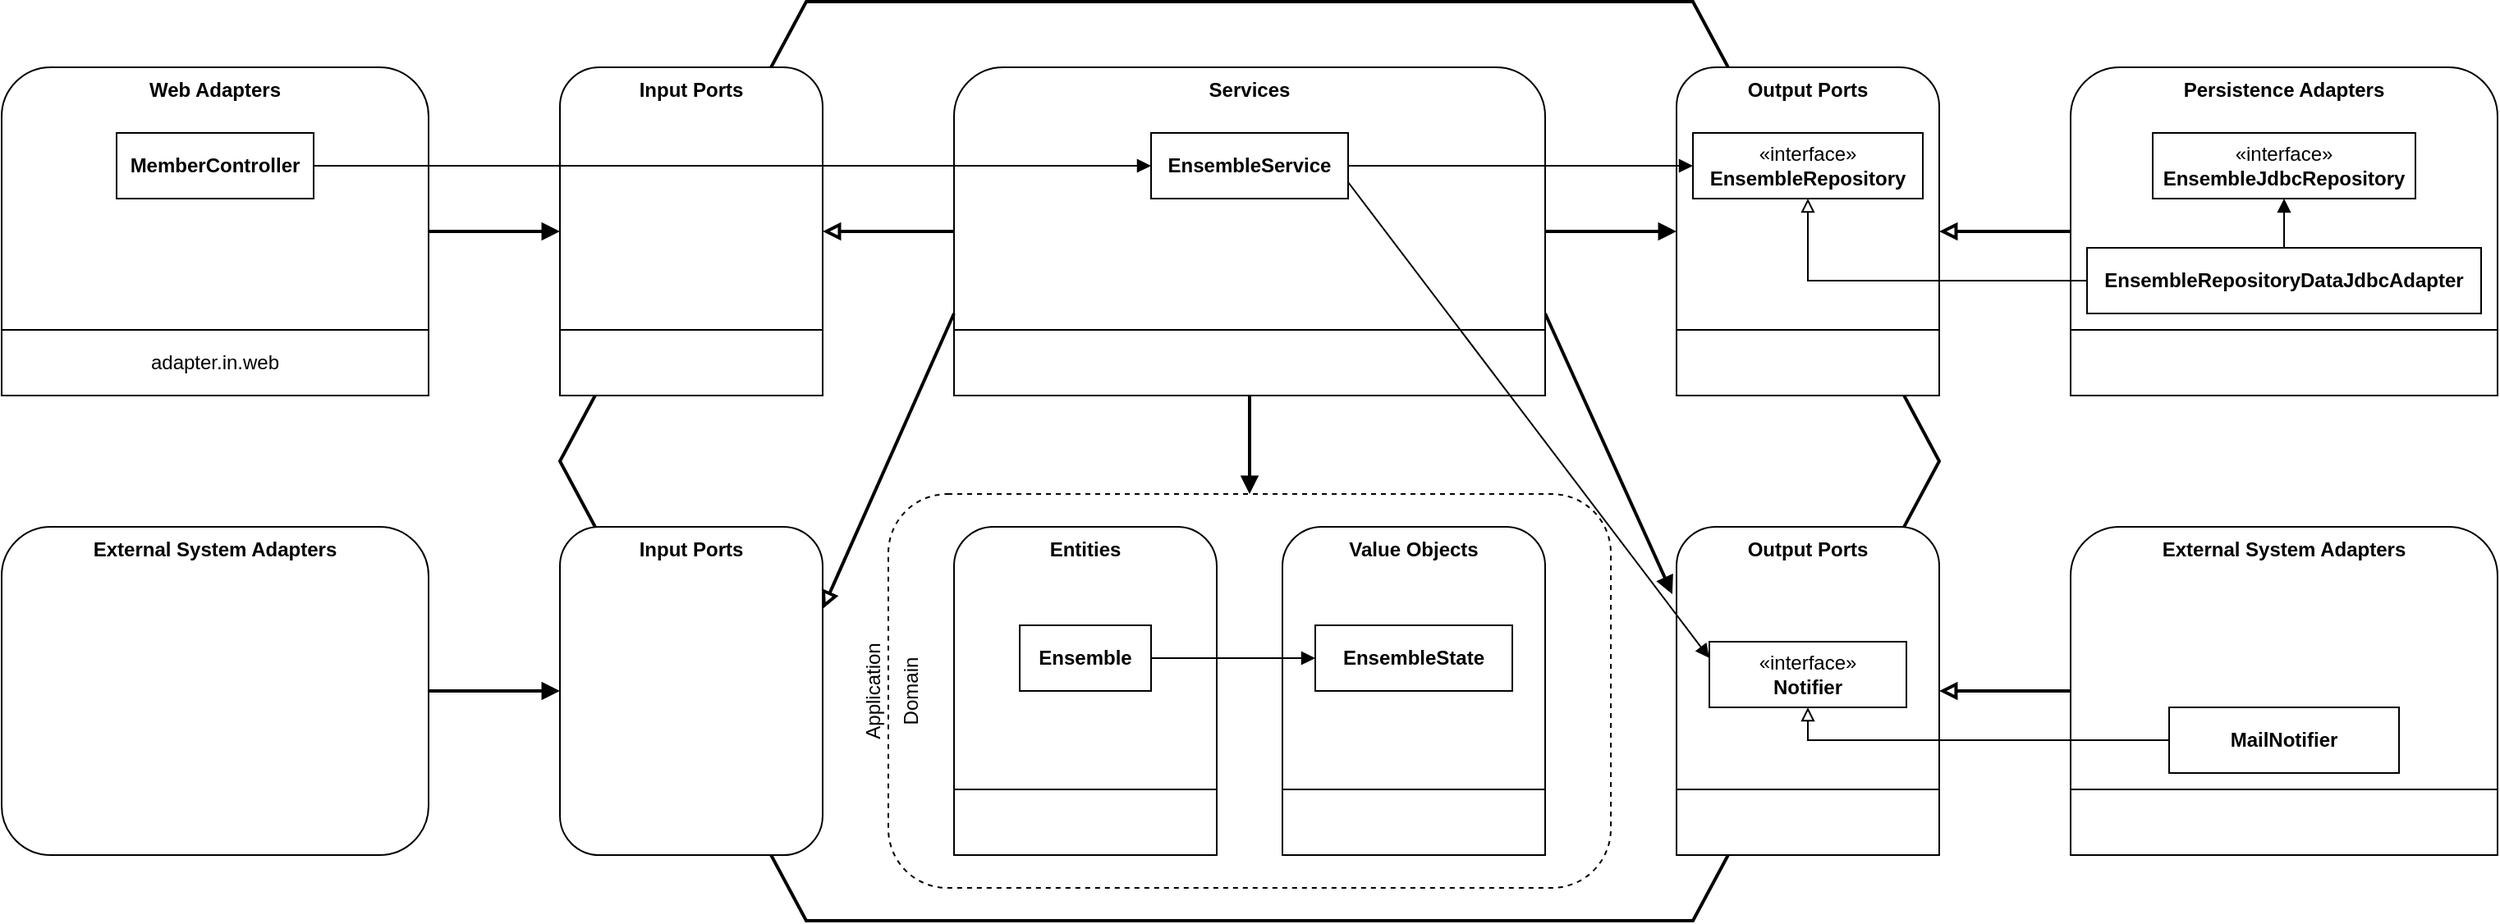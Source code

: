 <mxfile version="24.7.17">
  <diagram name="Page-1" id="-hfQYTGBIGC2IBwUTKeI">
    <mxGraphModel dx="2074" dy="837" grid="1" gridSize="10" guides="0" tooltips="1" connect="1" arrows="0" fold="1" page="0" pageScale="1" pageWidth="827" pageHeight="1169" math="0" shadow="0">
      <root>
        <mxCell id="0" />
        <mxCell id="1" value="Hexagon" style="locked=1;" parent="0" />
        <mxCell id="qZ0eZMEyJfM4uQIMgLbZ-5" value="" style="group;movable=1;resizable=1;rotatable=1;deletable=1;editable=1;locked=0;connectable=1;cloneable=0;" parent="1" vertex="1" connectable="0">
          <mxGeometry x="-140" y="240" width="1520" height="560" as="geometry" />
        </mxCell>
        <mxCell id="qZ0eZMEyJfM4uQIMgLbZ-3" value="" style="endArrow=block;html=1;rounded=0;strokeWidth=2;endFill=1;entryX=0;entryY=0.5;entryDx=0;entryDy=0;movable=1;cloneable=0;deletable=1;editable=1;resizable=1;rotatable=1;locked=0;connectable=1;exitX=1;exitY=0.5;exitDx=0;exitDy=0;" parent="qZ0eZMEyJfM4uQIMgLbZ-5" source="qZ0eZMEyJfM4uQIMgLbZ-2" target="qZ0eZMEyJfM4uQIMgLbZ-1" edge="1">
          <mxGeometry width="50" height="50" relative="1" as="geometry">
            <mxPoint x="250" y="270" as="sourcePoint" />
            <mxPoint x="330" y="270" as="targetPoint" />
          </mxGeometry>
        </mxCell>
        <mxCell id="WYxq5w56mi98Xdl97QRf-30" value="&lt;b&gt;External System Adapters&lt;/b&gt;" style="html=1;whiteSpace=wrap;rounded=1;horizontal=1;verticalAlign=top;movable=1;cloneable=0;deletable=1;connectable=1;allowArrows=0;resizable=1;rotatable=1;recursiveResize=0;expand=0;container=1;collapsible=0;dropTarget=1;editable=1;locked=0;" parent="qZ0eZMEyJfM4uQIMgLbZ-5" vertex="1">
          <mxGeometry x="1260" y="320" width="260" height="200" as="geometry" />
        </mxCell>
        <mxCell id="WYxq5w56mi98Xdl97QRf-29" value="&lt;b&gt;Persistence Adapters&lt;/b&gt;" style="html=1;whiteSpace=wrap;rounded=1;horizontal=1;verticalAlign=top;movable=1;cloneable=0;deletable=1;connectable=1;allowArrows=0;resizable=1;rotatable=1;recursiveResize=0;expand=0;container=1;collapsible=0;dropTarget=1;editable=1;locked=0;" parent="qZ0eZMEyJfM4uQIMgLbZ-5" vertex="1">
          <mxGeometry x="1260" y="40" width="260" height="200" as="geometry" />
        </mxCell>
        <mxCell id="WYxq5w56mi98Xdl97QRf-25" value="&lt;b&gt;Web Adapters&lt;/b&gt;" style="html=1;whiteSpace=wrap;rounded=1;horizontal=1;verticalAlign=top;movable=1;cloneable=0;deletable=1;connectable=1;allowArrows=0;resizable=1;rotatable=1;container=1;collapsible=0;recursiveResize=0;expand=0;dropTarget=1;editable=1;locked=0;" parent="qZ0eZMEyJfM4uQIMgLbZ-5" vertex="1">
          <mxGeometry y="40" width="260" height="200" as="geometry" />
        </mxCell>
        <mxCell id="jC72QDiSUMgHh-S-kuxz-1" value="" style="shape=hexagon;perimeter=hexagonPerimeter2;whiteSpace=wrap;html=1;fixedSize=1;size=150;strokeWidth=2;fillColor=none;recursiveResize=0;connectable=1;editable=1;movable=1;resizable=1;rotatable=1;deletable=1;locked=0;allowArrows=0;cloneable=0;pointerEvents=0;expand=0;" parent="qZ0eZMEyJfM4uQIMgLbZ-5" vertex="1">
          <mxGeometry x="340" width="840" height="560" as="geometry" />
        </mxCell>
        <mxCell id="WYxq5w56mi98Xdl97QRf-21" value="" style="group;movable=1;cloneable=0;deletable=1;editable=1;resizable=1;rotatable=1;locked=0;connectable=1;" parent="qZ0eZMEyJfM4uQIMgLbZ-5" vertex="1" connectable="0">
          <mxGeometry x="500" y="380" width="80" height="80" as="geometry" />
        </mxCell>
        <mxCell id="WYxq5w56mi98Xdl97QRf-18" value="Application" style="text;html=1;align=center;verticalAlign=bottom;whiteSpace=wrap;rounded=0;horizontal=0;movable=1;cloneable=0;deletable=1;editable=1;resizable=1;rotatable=1;locked=0;connectable=1;" parent="WYxq5w56mi98Xdl97QRf-21" vertex="1">
          <mxGeometry width="40" height="80" as="geometry" />
        </mxCell>
        <mxCell id="WYxq5w56mi98Xdl97QRf-19" value="Domain" style="text;html=1;align=center;verticalAlign=top;whiteSpace=wrap;rounded=0;horizontal=0;movable=1;cloneable=0;deletable=1;editable=1;resizable=1;rotatable=1;locked=0;connectable=1;" parent="WYxq5w56mi98Xdl97QRf-21" vertex="1">
          <mxGeometry x="40" width="40" height="80" as="geometry" />
        </mxCell>
        <mxCell id="WYxq5w56mi98Xdl97QRf-17" value="" style="rounded=1;whiteSpace=wrap;html=1;fillColor=none;dashed=1;container=1;collapsible=0;recursiveResize=0;movable=1;cloneable=0;deletable=1;connectable=1;allowArrows=0;dropTarget=0;resizable=1;rotatable=1;pointerEvents=0;expand=0;editable=1;locked=0;" parent="qZ0eZMEyJfM4uQIMgLbZ-5" vertex="1">
          <mxGeometry x="540" y="300" width="440" height="240" as="geometry" />
        </mxCell>
        <mxCell id="WYxq5w56mi98Xdl97QRf-14" value="&lt;b&gt;Entities&lt;/b&gt;" style="rounded=1;whiteSpace=wrap;html=1;verticalAlign=top;container=1;recursiveResize=0;autosize=0;rotatable=1;deletable=1;collapsible=0;movable=1;cloneable=0;connectable=1;allowArrows=0;resizable=1;dropTarget=1;editable=1;locked=0;" parent="WYxq5w56mi98Xdl97QRf-17" vertex="1">
          <mxGeometry x="40" y="20" width="160" height="200" as="geometry">
            <mxRectangle x="400" y="220" width="80" height="30" as="alternateBounds" />
          </mxGeometry>
        </mxCell>
        <mxCell id="WYxq5w56mi98Xdl97QRf-15" value="&lt;b&gt;Value Objects&lt;/b&gt;" style="rounded=1;whiteSpace=wrap;html=1;verticalAlign=top;container=1;recursiveResize=0;autosize=0;rotatable=1;deletable=1;collapsible=0;movable=1;cloneable=0;connectable=1;allowArrows=0;resizable=1;expand=0;dropTarget=1;editable=1;locked=0;" parent="WYxq5w56mi98Xdl97QRf-17" vertex="1">
          <mxGeometry x="240" y="20" width="160" height="200" as="geometry">
            <mxRectangle x="400" y="220" width="80" height="30" as="alternateBounds" />
          </mxGeometry>
        </mxCell>
        <mxCell id="WYxq5w56mi98Xdl97QRf-28" value="&lt;b&gt;Output Ports&lt;/b&gt;" style="html=1;whiteSpace=wrap;rounded=1;horizontal=1;verticalAlign=top;movable=1;cloneable=0;deletable=1;connectable=1;allowArrows=0;resizable=1;rotatable=1;recursiveResize=0;expand=0;container=1;dropTarget=1;collapsible=0;editable=1;locked=0;" parent="qZ0eZMEyJfM4uQIMgLbZ-5" vertex="1">
          <mxGeometry x="1020" y="320" width="160" height="200" as="geometry" />
        </mxCell>
        <mxCell id="WYxq5w56mi98Xdl97QRf-27" value="&lt;b&gt;Output Ports&lt;/b&gt;" style="html=1;whiteSpace=wrap;rounded=1;horizontal=1;verticalAlign=top;movable=1;cloneable=0;deletable=1;connectable=1;allowArrows=0;resizable=1;rotatable=1;dropTarget=1;expand=0;recursiveResize=0;container=1;collapsible=0;editable=1;locked=0;" parent="qZ0eZMEyJfM4uQIMgLbZ-5" vertex="1">
          <mxGeometry x="1020" y="40" width="160" height="200" as="geometry" />
        </mxCell>
        <mxCell id="WYxq5w56mi98Xdl97QRf-26" value="&lt;b&gt;Input Ports&lt;/b&gt;" style="html=1;whiteSpace=wrap;rounded=1;horizontal=1;verticalAlign=top;movable=1;cloneable=0;deletable=1;connectable=1;allowArrows=0;resizable=1;rotatable=1;container=1;collapsible=0;recursiveResize=0;expand=0;dropTarget=1;editable=1;locked=0;" parent="qZ0eZMEyJfM4uQIMgLbZ-5" vertex="1">
          <mxGeometry x="340" y="40" width="160" height="200" as="geometry" />
        </mxCell>
        <mxCell id="WYxq5w56mi98Xdl97QRf-33" value="" style="endArrow=block;html=1;rounded=0;strokeWidth=2;endFill=1;exitX=1;exitY=0.5;exitDx=0;exitDy=0;entryX=0;entryY=0.5;entryDx=0;entryDy=0;movable=1;cloneable=0;deletable=1;editable=1;resizable=1;rotatable=1;locked=0;connectable=1;" parent="qZ0eZMEyJfM4uQIMgLbZ-5" source="WYxq5w56mi98Xdl97QRf-25" target="WYxq5w56mi98Xdl97QRf-26" edge="1">
          <mxGeometry width="50" height="50" relative="1" as="geometry">
            <mxPoint x="200" y="420" as="sourcePoint" />
            <mxPoint x="230" y="360" as="targetPoint" />
          </mxGeometry>
        </mxCell>
        <mxCell id="WYxq5w56mi98Xdl97QRf-34" value="" style="endArrow=block;html=1;rounded=0;strokeWidth=2;endFill=1;entryX=0;entryY=0.5;entryDx=0;entryDy=0;exitX=1;exitY=0.5;exitDx=0;exitDy=0;movable=1;cloneable=0;deletable=1;editable=1;resizable=1;rotatable=1;locked=0;connectable=1;" parent="qZ0eZMEyJfM4uQIMgLbZ-5" source="jC72QDiSUMgHh-S-kuxz-7" target="WYxq5w56mi98Xdl97QRf-27" edge="1">
          <mxGeometry width="50" height="50" relative="1" as="geometry">
            <mxPoint x="1090" y="-50" as="sourcePoint" />
            <mxPoint x="1170" y="-50" as="targetPoint" />
          </mxGeometry>
        </mxCell>
        <mxCell id="WYxq5w56mi98Xdl97QRf-35" value="" style="endArrow=block;html=1;rounded=0;strokeWidth=2;endFill=1;entryX=-0.016;entryY=0.205;entryDx=0;entryDy=0;exitX=1;exitY=0.75;exitDx=0;exitDy=0;entryPerimeter=0;movable=1;cloneable=0;deletable=1;editable=1;resizable=1;rotatable=1;locked=0;connectable=1;" parent="qZ0eZMEyJfM4uQIMgLbZ-5" source="jC72QDiSUMgHh-S-kuxz-7" target="WYxq5w56mi98Xdl97QRf-28" edge="1">
          <mxGeometry width="50" height="50" relative="1" as="geometry">
            <mxPoint x="1140" y="-10" as="sourcePoint" />
            <mxPoint x="1030" y="150" as="targetPoint" />
          </mxGeometry>
        </mxCell>
        <mxCell id="jC72QDiSUMgHh-S-kuxz-7" value="&lt;b&gt;Services&lt;/b&gt;" style="rounded=1;whiteSpace=wrap;html=1;verticalAlign=top;container=1;recursiveResize=0;autosize=0;rotatable=1;deletable=1;collapsible=0;dropTarget=1;movable=1;cloneable=0;connectable=1;allowArrows=0;resizable=1;editable=1;locked=0;expand=0;" parent="qZ0eZMEyJfM4uQIMgLbZ-5" vertex="1">
          <mxGeometry x="580" y="40" width="360" height="200" as="geometry">
            <mxRectangle x="400" y="220" width="80" height="30" as="alternateBounds" />
          </mxGeometry>
        </mxCell>
        <mxCell id="WYxq5w56mi98Xdl97QRf-37" value="" style="endArrow=block;html=1;rounded=0;strokeWidth=2;endFill=1;movable=1;cloneable=0;deletable=1;editable=1;resizable=1;rotatable=1;locked=0;connectable=1;exitX=0.5;exitY=1;exitDx=0;exitDy=0;entryX=0.5;entryY=0;entryDx=0;entryDy=0;" parent="qZ0eZMEyJfM4uQIMgLbZ-5" source="jC72QDiSUMgHh-S-kuxz-7" target="WYxq5w56mi98Xdl97QRf-17" edge="1">
          <mxGeometry width="50" height="50" relative="1" as="geometry">
            <mxPoint x="660" y="640" as="sourcePoint" />
            <mxPoint x="690" y="630" as="targetPoint" />
          </mxGeometry>
        </mxCell>
        <mxCell id="WYxq5w56mi98Xdl97QRf-39" value="" style="endArrow=block;html=1;rounded=0;strokeWidth=2;endFill=0;exitX=0;exitY=0.5;exitDx=0;exitDy=0;entryX=1;entryY=0.5;entryDx=0;entryDy=0;movable=1;cloneable=0;deletable=1;editable=1;resizable=1;rotatable=1;locked=0;connectable=1;" parent="qZ0eZMEyJfM4uQIMgLbZ-5" source="WYxq5w56mi98Xdl97QRf-29" target="WYxq5w56mi98Xdl97QRf-27" edge="1">
          <mxGeometry width="50" height="50" relative="1" as="geometry">
            <mxPoint x="1100" y="-80" as="sourcePoint" />
            <mxPoint x="1180" y="-80" as="targetPoint" />
          </mxGeometry>
        </mxCell>
        <mxCell id="WYxq5w56mi98Xdl97QRf-40" value="" style="endArrow=block;html=1;rounded=0;strokeWidth=2;endFill=0;exitX=0;exitY=0.5;exitDx=0;exitDy=0;entryX=1;entryY=0.5;entryDx=0;entryDy=0;movable=1;cloneable=0;deletable=1;editable=1;resizable=1;rotatable=1;locked=0;connectable=1;" parent="qZ0eZMEyJfM4uQIMgLbZ-5" source="WYxq5w56mi98Xdl97QRf-30" target="WYxq5w56mi98Xdl97QRf-28" edge="1">
          <mxGeometry width="50" height="50" relative="1" as="geometry">
            <mxPoint x="1250" y="440" as="sourcePoint" />
            <mxPoint x="1170" y="440" as="targetPoint" />
          </mxGeometry>
        </mxCell>
        <mxCell id="WYxq5w56mi98Xdl97QRf-41" value="" style="endArrow=block;html=1;rounded=0;strokeWidth=2;endFill=0;exitX=0;exitY=0.5;exitDx=0;exitDy=0;entryX=1;entryY=0.5;entryDx=0;entryDy=0;movable=1;cloneable=0;deletable=1;editable=1;resizable=1;rotatable=1;locked=0;connectable=1;" parent="qZ0eZMEyJfM4uQIMgLbZ-5" source="jC72QDiSUMgHh-S-kuxz-7" target="WYxq5w56mi98Xdl97QRf-26" edge="1">
          <mxGeometry width="50" height="50" relative="1" as="geometry">
            <mxPoint x="570" y="130" as="sourcePoint" />
            <mxPoint x="490" y="130" as="targetPoint" />
          </mxGeometry>
        </mxCell>
        <mxCell id="qZ0eZMEyJfM4uQIMgLbZ-1" value="&lt;b&gt;Input Ports&lt;/b&gt;" style="html=1;whiteSpace=wrap;rounded=1;horizontal=1;verticalAlign=top;movable=1;cloneable=0;deletable=1;connectable=1;allowArrows=0;resizable=1;rotatable=1;container=1;collapsible=0;recursiveResize=0;expand=0;dropTarget=1;editable=1;locked=0;" parent="qZ0eZMEyJfM4uQIMgLbZ-5" vertex="1">
          <mxGeometry x="340" y="320" width="160" height="200" as="geometry" />
        </mxCell>
        <mxCell id="qZ0eZMEyJfM4uQIMgLbZ-2" value="&lt;b&gt;External System Adapters&lt;/b&gt;" style="html=1;whiteSpace=wrap;rounded=1;horizontal=1;verticalAlign=top;movable=1;cloneable=0;deletable=1;connectable=1;allowArrows=0;resizable=1;rotatable=1;container=1;collapsible=0;recursiveResize=0;expand=0;dropTarget=1;editable=1;locked=0;" parent="qZ0eZMEyJfM4uQIMgLbZ-5" vertex="1">
          <mxGeometry y="320" width="260" height="200" as="geometry" />
        </mxCell>
        <mxCell id="qZ0eZMEyJfM4uQIMgLbZ-4" value="" style="endArrow=block;html=1;rounded=0;strokeWidth=2;endFill=0;exitX=0;exitY=0.75;exitDx=0;exitDy=0;movable=1;cloneable=0;deletable=1;editable=1;resizable=1;rotatable=1;locked=0;connectable=1;entryX=1;entryY=0.25;entryDx=0;entryDy=0;" parent="qZ0eZMEyJfM4uQIMgLbZ-5" source="jC72QDiSUMgHh-S-kuxz-7" target="qZ0eZMEyJfM4uQIMgLbZ-1" edge="1">
          <mxGeometry width="50" height="50" relative="1" as="geometry">
            <mxPoint x="590" y="150" as="sourcePoint" />
            <mxPoint x="510" y="150" as="targetPoint" />
          </mxGeometry>
        </mxCell>
        <mxCell id="qZ0eZMEyJfM4uQIMgLbZ-8" value="Classes" style="" parent="0" />
        <mxCell id="qZ0eZMEyJfM4uQIMgLbZ-9" value="«interface»&lt;br&gt;&lt;b&gt;EnsembleRepository&lt;/b&gt;" style="html=1;whiteSpace=wrap;connectable=1;allowArrows=1;expand=0;resizable=0;deletable=0;rotatable=0;snapToPoint=0;" parent="qZ0eZMEyJfM4uQIMgLbZ-8" vertex="1">
          <mxGeometry x="890" y="320" width="140" height="40" as="geometry" />
        </mxCell>
        <mxCell id="qZ0eZMEyJfM4uQIMgLbZ-10" value="«interface»&lt;br&gt;&lt;b&gt;Notifier&lt;/b&gt;" style="html=1;whiteSpace=wrap;connectable=1;allowArrows=1;expand=0;resizable=0;deletable=0;rotatable=0;snapToPoint=0;" parent="qZ0eZMEyJfM4uQIMgLbZ-8" vertex="1">
          <mxGeometry x="900" y="630" width="120" height="40" as="geometry" />
        </mxCell>
        <mxCell id="qZ0eZMEyJfM4uQIMgLbZ-11" value="&lt;div&gt;&lt;b style=&quot;background-color: initial;&quot;&gt;MailNotifier&lt;/b&gt;&lt;br&gt;&lt;/div&gt;" style="html=1;whiteSpace=wrap;connectable=1;allowArrows=1;expand=0;resizable=0;deletable=0;rotatable=0;snapToPoint=0;" parent="qZ0eZMEyJfM4uQIMgLbZ-8" vertex="1">
          <mxGeometry x="1180" y="670" width="140" height="40" as="geometry" />
        </mxCell>
        <mxCell id="qZ0eZMEyJfM4uQIMgLbZ-12" value="&lt;div&gt;&lt;b&gt;MemberController&lt;/b&gt;&lt;/div&gt;" style="html=1;whiteSpace=wrap;connectable=1;allowArrows=1;expand=0;resizable=0;deletable=0;rotatable=0;snapToPoint=0;" parent="qZ0eZMEyJfM4uQIMgLbZ-8" vertex="1">
          <mxGeometry x="-70" y="320" width="120" height="40" as="geometry" />
        </mxCell>
        <mxCell id="qZ0eZMEyJfM4uQIMgLbZ-13" value="&lt;b&gt;Ensemble&lt;/b&gt;" style="html=1;whiteSpace=wrap;connectable=1;allowArrows=1;expand=0;resizable=1;deletable=0;rotatable=0;snapToPoint=0;" parent="qZ0eZMEyJfM4uQIMgLbZ-8" vertex="1">
          <mxGeometry x="480" y="620" width="80" height="40" as="geometry" />
        </mxCell>
        <mxCell id="qZ0eZMEyJfM4uQIMgLbZ-16" value="&lt;b&gt;EnsembleService&lt;/b&gt;" style="html=1;whiteSpace=wrap;connectable=1;allowArrows=1;expand=0;resizable=0;deletable=0;rotatable=0;snapToPoint=0;" parent="qZ0eZMEyJfM4uQIMgLbZ-8" vertex="1">
          <mxGeometry x="560" y="320" width="120" height="40" as="geometry" />
        </mxCell>
        <mxCell id="qZ0eZMEyJfM4uQIMgLbZ-18" value="&lt;b&gt;EnsembleState&lt;/b&gt;" style="html=1;whiteSpace=wrap;connectable=1;allowArrows=1;expand=0;resizable=1;deletable=0;rotatable=0;snapToPoint=0;" parent="qZ0eZMEyJfM4uQIMgLbZ-8" vertex="1">
          <mxGeometry x="660" y="620" width="120" height="40" as="geometry" />
        </mxCell>
        <mxCell id="qZ0eZMEyJfM4uQIMgLbZ-20" value="" style="endArrow=block;html=1;rounded=0;strokeWidth=1;endFill=1;movable=1;cloneable=0;deletable=1;editable=1;resizable=1;rotatable=1;locked=0;connectable=1;exitX=1;exitY=0.5;exitDx=0;exitDy=0;entryX=0;entryY=0.5;entryDx=0;entryDy=0;" parent="qZ0eZMEyJfM4uQIMgLbZ-8" target="qZ0eZMEyJfM4uQIMgLbZ-9" edge="1">
          <mxGeometry width="50" height="50" relative="1" as="geometry">
            <mxPoint x="680" y="340" as="sourcePoint" />
            <mxPoint x="850" y="220" as="targetPoint" />
          </mxGeometry>
        </mxCell>
        <mxCell id="qZ0eZMEyJfM4uQIMgLbZ-22" value="" style="endArrow=block;html=1;rounded=0;strokeWidth=1;endFill=1;movable=1;cloneable=0;deletable=1;editable=1;resizable=1;rotatable=1;locked=0;connectable=1;exitX=1;exitY=0.5;exitDx=0;exitDy=0;" parent="qZ0eZMEyJfM4uQIMgLbZ-8" source="qZ0eZMEyJfM4uQIMgLbZ-13" target="qZ0eZMEyJfM4uQIMgLbZ-18" edge="1">
          <mxGeometry width="50" height="50" relative="1" as="geometry">
            <mxPoint x="700" y="840" as="sourcePoint" />
            <mxPoint x="640" y="660" as="targetPoint" />
          </mxGeometry>
        </mxCell>
        <mxCell id="dnlBX8vC30w0LTZ7l3ts-4" value="" style="endArrow=block;html=1;rounded=0;strokeWidth=1;endFill=0;exitX=0;exitY=0.5;exitDx=0;exitDy=0;entryX=0.5;entryY=1;entryDx=0;entryDy=0;movable=1;cloneable=0;deletable=1;editable=1;resizable=1;rotatable=1;locked=0;connectable=1;" parent="qZ0eZMEyJfM4uQIMgLbZ-8" source="qZ0eZMEyJfM4uQIMgLbZ-11" target="qZ0eZMEyJfM4uQIMgLbZ-10" edge="1">
          <mxGeometry width="50" height="50" relative="1" as="geometry">
            <mxPoint x="1160" y="810" as="sourcePoint" />
            <mxPoint x="1080" y="810" as="targetPoint" />
            <Array as="points">
              <mxPoint x="960" y="690" />
            </Array>
          </mxGeometry>
        </mxCell>
        <mxCell id="oSYT8IsLfjzJ3H-LNnot-3" value="«interface»&lt;br&gt;&lt;b&gt;EnsembleJdbcRepository&lt;/b&gt;" style="html=1;whiteSpace=wrap;connectable=1;allowArrows=1;expand=0;resizable=0;deletable=0;rotatable=0;snapToPoint=0;" parent="qZ0eZMEyJfM4uQIMgLbZ-8" vertex="1">
          <mxGeometry x="1170" y="320" width="160" height="40" as="geometry" />
        </mxCell>
        <mxCell id="oSYT8IsLfjzJ3H-LNnot-5" value="&lt;b&gt;EnsembleRepositoryDataJdbcAdapter&lt;/b&gt;" style="html=1;whiteSpace=wrap;connectable=1;allowArrows=1;expand=0;resizable=1;deletable=0;rotatable=0;snapToPoint=0;" parent="qZ0eZMEyJfM4uQIMgLbZ-8" vertex="1">
          <mxGeometry x="1130" y="390" width="240" height="40" as="geometry" />
        </mxCell>
        <mxCell id="oSYT8IsLfjzJ3H-LNnot-8" value="" style="endArrow=block;html=1;rounded=0;strokeWidth=1;endFill=1;entryX=0.5;entryY=1;entryDx=0;entryDy=0;movable=1;cloneable=0;deletable=1;editable=1;resizable=1;rotatable=1;locked=0;connectable=1;exitX=0.5;exitY=0;exitDx=0;exitDy=0;" parent="qZ0eZMEyJfM4uQIMgLbZ-8" source="oSYT8IsLfjzJ3H-LNnot-5" target="oSYT8IsLfjzJ3H-LNnot-3" edge="1">
          <mxGeometry width="50" height="50" relative="1" as="geometry">
            <mxPoint x="1460" y="430" as="sourcePoint" />
            <mxPoint x="1460" y="370" as="targetPoint" />
          </mxGeometry>
        </mxCell>
        <mxCell id="oSYT8IsLfjzJ3H-LNnot-10" value="" style="endArrow=block;html=1;rounded=0;strokeWidth=1;endFill=0;exitX=0;exitY=0.5;exitDx=0;exitDy=0;movable=1;cloneable=0;deletable=1;editable=1;resizable=1;rotatable=1;locked=0;connectable=1;entryX=0.5;entryY=1;entryDx=0;entryDy=0;" parent="qZ0eZMEyJfM4uQIMgLbZ-8" source="oSYT8IsLfjzJ3H-LNnot-5" target="qZ0eZMEyJfM4uQIMgLbZ-9" edge="1">
          <mxGeometry width="50" height="50" relative="1" as="geometry">
            <mxPoint x="1120" y="440" as="sourcePoint" />
            <mxPoint x="900" y="400" as="targetPoint" />
            <Array as="points">
              <mxPoint x="960" y="410" />
            </Array>
          </mxGeometry>
        </mxCell>
        <mxCell id="dIKfFOtkZAm4ROcoIMHW-1" value="" style="endArrow=block;html=1;rounded=0;strokeWidth=1;endFill=1;entryX=0;entryY=0.5;entryDx=0;entryDy=0;movable=1;cloneable=0;deletable=1;editable=1;resizable=1;rotatable=1;locked=0;connectable=1;exitX=1;exitY=0.5;exitDx=0;exitDy=0;" parent="qZ0eZMEyJfM4uQIMgLbZ-8" source="qZ0eZMEyJfM4uQIMgLbZ-12" target="qZ0eZMEyJfM4uQIMgLbZ-16" edge="1">
          <mxGeometry width="50" height="50" relative="1" as="geometry">
            <mxPoint x="70" y="340" as="sourcePoint" />
            <mxPoint x="200" y="340" as="targetPoint" />
          </mxGeometry>
        </mxCell>
        <mxCell id="dIKfFOtkZAm4ROcoIMHW-2" value="adapter.in.web" style="rounded=0;whiteSpace=wrap;html=1;deletable=0;rotatable=0;resizable=0;" parent="qZ0eZMEyJfM4uQIMgLbZ-8" vertex="1">
          <mxGeometry x="-140" y="440" width="260" height="40" as="geometry" />
        </mxCell>
        <mxCell id="dIKfFOtkZAm4ROcoIMHW-3" value="" style="rounded=0;whiteSpace=wrap;html=1;deletable=0;rotatable=0;resizable=0;" parent="qZ0eZMEyJfM4uQIMgLbZ-8" vertex="1">
          <mxGeometry x="200" y="440" width="160" height="40" as="geometry" />
        </mxCell>
        <mxCell id="dIKfFOtkZAm4ROcoIMHW-4" value="" style="rounded=0;whiteSpace=wrap;html=1;deletable=0;rotatable=0;resizable=0;" parent="qZ0eZMEyJfM4uQIMgLbZ-8" vertex="1">
          <mxGeometry x="440" y="440" width="360" height="40" as="geometry" />
        </mxCell>
        <mxCell id="dIKfFOtkZAm4ROcoIMHW-5" value="" style="rounded=0;whiteSpace=wrap;html=1;deletable=0;rotatable=0;resizable=0;" parent="qZ0eZMEyJfM4uQIMgLbZ-8" vertex="1">
          <mxGeometry x="880" y="720" width="160" height="40" as="geometry" />
        </mxCell>
        <mxCell id="dIKfFOtkZAm4ROcoIMHW-7" value="" style="rounded=0;whiteSpace=wrap;html=1;deletable=0;rotatable=0;resizable=0;" parent="qZ0eZMEyJfM4uQIMgLbZ-8" vertex="1">
          <mxGeometry x="880" y="440" width="160" height="40" as="geometry" />
        </mxCell>
        <mxCell id="dIKfFOtkZAm4ROcoIMHW-8" value="" style="rounded=0;whiteSpace=wrap;html=1;deletable=0;rotatable=0;resizable=0;" parent="qZ0eZMEyJfM4uQIMgLbZ-8" vertex="1">
          <mxGeometry x="1120" y="440" width="260" height="40" as="geometry" />
        </mxCell>
        <mxCell id="dIKfFOtkZAm4ROcoIMHW-9" value="" style="rounded=0;whiteSpace=wrap;html=1;deletable=0;rotatable=0;resizable=0;" parent="qZ0eZMEyJfM4uQIMgLbZ-8" vertex="1">
          <mxGeometry x="1120" y="720" width="260" height="40" as="geometry" />
        </mxCell>
        <mxCell id="dIKfFOtkZAm4ROcoIMHW-10" value="" style="rounded=0;whiteSpace=wrap;html=1;deletable=0;rotatable=0;resizable=0;" parent="qZ0eZMEyJfM4uQIMgLbZ-8" vertex="1">
          <mxGeometry x="440" y="720" width="160" height="40" as="geometry" />
        </mxCell>
        <mxCell id="dIKfFOtkZAm4ROcoIMHW-11" value="" style="rounded=0;whiteSpace=wrap;html=1;deletable=0;rotatable=0;resizable=0;" parent="qZ0eZMEyJfM4uQIMgLbZ-8" vertex="1">
          <mxGeometry x="640" y="720" width="160" height="40" as="geometry" />
        </mxCell>
        <mxCell id="dnlBX8vC30w0LTZ7l3ts-7" value="" style="endArrow=block;html=1;rounded=0;strokeWidth=1;endFill=1;entryX=0;entryY=0.25;entryDx=0;entryDy=0;movable=1;cloneable=0;deletable=1;editable=1;resizable=1;rotatable=1;locked=0;connectable=1;exitX=1;exitY=0.75;exitDx=0;exitDy=0;" parent="qZ0eZMEyJfM4uQIMgLbZ-8" source="qZ0eZMEyJfM4uQIMgLbZ-16" target="qZ0eZMEyJfM4uQIMgLbZ-10" edge="1">
          <mxGeometry width="50" height="50" relative="1" as="geometry">
            <mxPoint x="640" y="400" as="sourcePoint" />
            <mxPoint x="720" y="400" as="targetPoint" />
          </mxGeometry>
        </mxCell>
        <mxCell id="dnlBX8vC30w0LTZ7l3ts-15" value="Extra" parent="0" visible="0" />
        <mxCell id="dnlBX8vC30w0LTZ7l3ts-16" value="" style="endArrow=open;html=1;rounded=0;strokeWidth=1;endFill=0;movable=1;cloneable=0;deletable=1;editable=1;resizable=1;rotatable=1;locked=0;connectable=1;dashed=1;exitX=0.25;exitY=1;exitDx=0;exitDy=0;entryX=0.5;entryY=0;entryDx=0;entryDy=0;" parent="dnlBX8vC30w0LTZ7l3ts-15" edge="1">
          <mxGeometry width="50" height="50" relative="1" as="geometry">
            <mxPoint x="590" y="360" as="sourcePoint" />
            <mxPoint x="510" y="600" as="targetPoint" />
          </mxGeometry>
        </mxCell>
        <mxCell id="dnlBX8vC30w0LTZ7l3ts-17" value="&lt;span style=&quot;font-size: 12px; text-wrap: wrap;&quot;&gt;«modifies»&lt;/span&gt;" style="edgeLabel;html=1;align=center;verticalAlign=middle;resizable=0;points=[];" parent="dnlBX8vC30w0LTZ7l3ts-16" vertex="1" connectable="0">
          <mxGeometry x="-0.306" y="2" relative="1" as="geometry">
            <mxPoint x="-37" as="offset" />
          </mxGeometry>
        </mxCell>
        <mxCell id="dnlBX8vC30w0LTZ7l3ts-18" value="" style="endArrow=open;html=1;rounded=0;strokeWidth=1;endFill=0;movable=1;cloneable=0;deletable=1;editable=1;resizable=1;rotatable=1;locked=0;connectable=1;dashed=1;entryX=0.875;entryY=0;entryDx=0;entryDy=0;exitX=0.5;exitY=1;exitDx=0;exitDy=0;entryPerimeter=0;" parent="dnlBX8vC30w0LTZ7l3ts-15" edge="1">
          <mxGeometry width="50" height="50" relative="1" as="geometry">
            <mxPoint x="620" y="360" as="sourcePoint" />
            <mxPoint x="550" y="670" as="targetPoint" />
          </mxGeometry>
        </mxCell>
      </root>
    </mxGraphModel>
  </diagram>
</mxfile>
